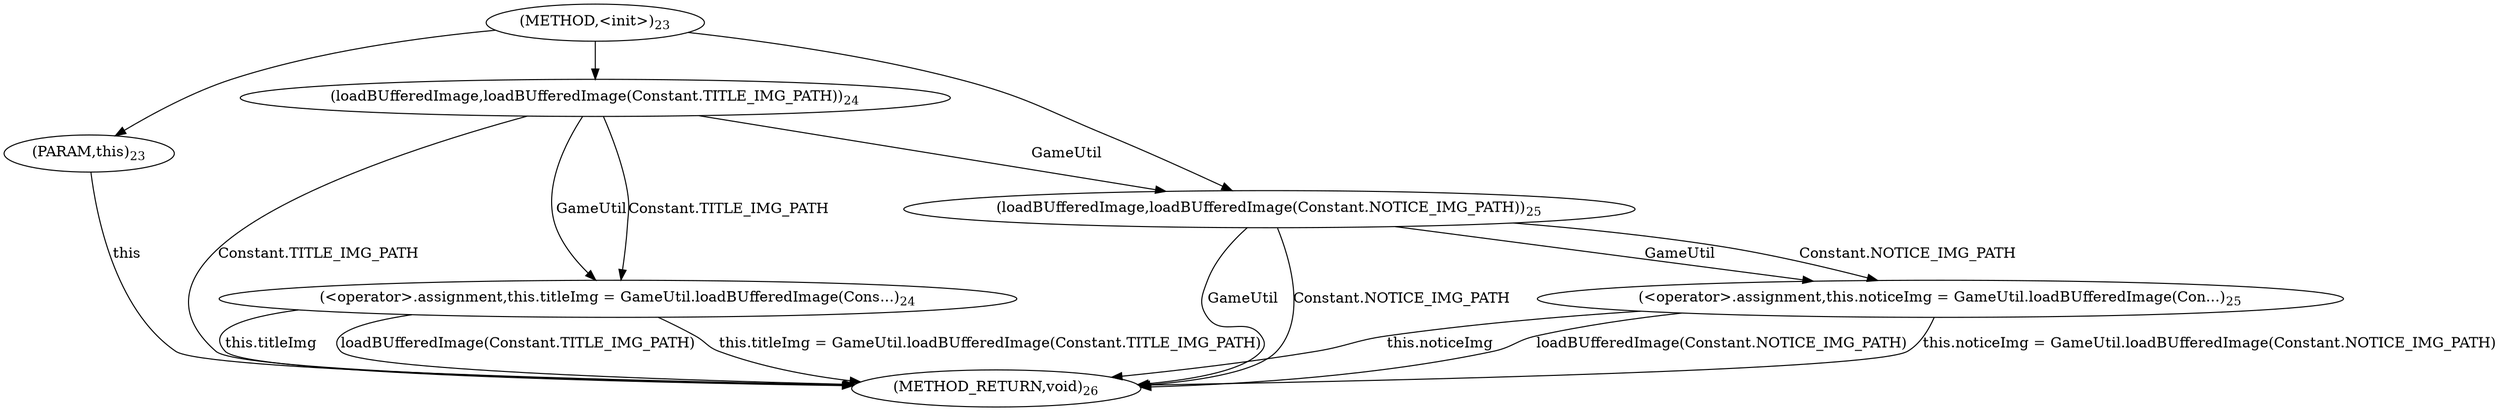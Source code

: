digraph "&lt;init&gt;" {  
"24" [label = <(METHOD,&lt;init&gt;)<SUB>23</SUB>> ]
"47" [label = <(METHOD_RETURN,void)<SUB>26</SUB>> ]
"25" [label = <(PARAM,this)<SUB>23</SUB>> ]
"27" [label = <(&lt;operator&gt;.assignment,this.titleImg = GameUtil.loadBUfferedImage(Cons...)<SUB>24</SUB>> ]
"36" [label = <(&lt;operator&gt;.assignment,this.noticeImg = GameUtil.loadBUfferedImage(Con...)<SUB>25</SUB>> ]
"27" [label = <(&lt;operator&gt;.assignment,this.titleImg = GameUtil.loadBUfferedImage(Cons...)<SUB>24</SUB>> ]
"27" [label = <(&lt;operator&gt;.assignment,this.titleImg = GameUtil.loadBUfferedImage(Cons...)<SUB>24</SUB>> ]
"36" [label = <(&lt;operator&gt;.assignment,this.noticeImg = GameUtil.loadBUfferedImage(Con...)<SUB>25</SUB>> ]
"36" [label = <(&lt;operator&gt;.assignment,this.noticeImg = GameUtil.loadBUfferedImage(Con...)<SUB>25</SUB>> ]
"31" [label = <(loadBUfferedImage,loadBUfferedImage(Constant.TITLE_IMG_PATH))<SUB>24</SUB>> ]
"31" [label = <(loadBUfferedImage,loadBUfferedImage(Constant.TITLE_IMG_PATH))<SUB>24</SUB>> ]
"40" [label = <(loadBUfferedImage,loadBUfferedImage(Constant.NOTICE_IMG_PATH))<SUB>25</SUB>> ]
"40" [label = <(loadBUfferedImage,loadBUfferedImage(Constant.NOTICE_IMG_PATH))<SUB>25</SUB>> ]
  "25" -> "47"  [ label = "this"] 
  "27" -> "47"  [ label = "this.titleImg"] 
  "31" -> "47"  [ label = "Constant.TITLE_IMG_PATH"] 
  "27" -> "47"  [ label = "loadBUfferedImage(Constant.TITLE_IMG_PATH)"] 
  "27" -> "47"  [ label = "this.titleImg = GameUtil.loadBUfferedImage(Constant.TITLE_IMG_PATH)"] 
  "36" -> "47"  [ label = "this.noticeImg"] 
  "40" -> "47"  [ label = "GameUtil"] 
  "40" -> "47"  [ label = "Constant.NOTICE_IMG_PATH"] 
  "36" -> "47"  [ label = "loadBUfferedImage(Constant.NOTICE_IMG_PATH)"] 
  "36" -> "47"  [ label = "this.noticeImg = GameUtil.loadBUfferedImage(Constant.NOTICE_IMG_PATH)"] 
  "24" -> "25" 
  "31" -> "27"  [ label = "GameUtil"] 
  "31" -> "27"  [ label = "Constant.TITLE_IMG_PATH"] 
  "40" -> "36"  [ label = "GameUtil"] 
  "40" -> "36"  [ label = "Constant.NOTICE_IMG_PATH"] 
  "24" -> "31" 
  "31" -> "40"  [ label = "GameUtil"] 
  "24" -> "40" 
}
